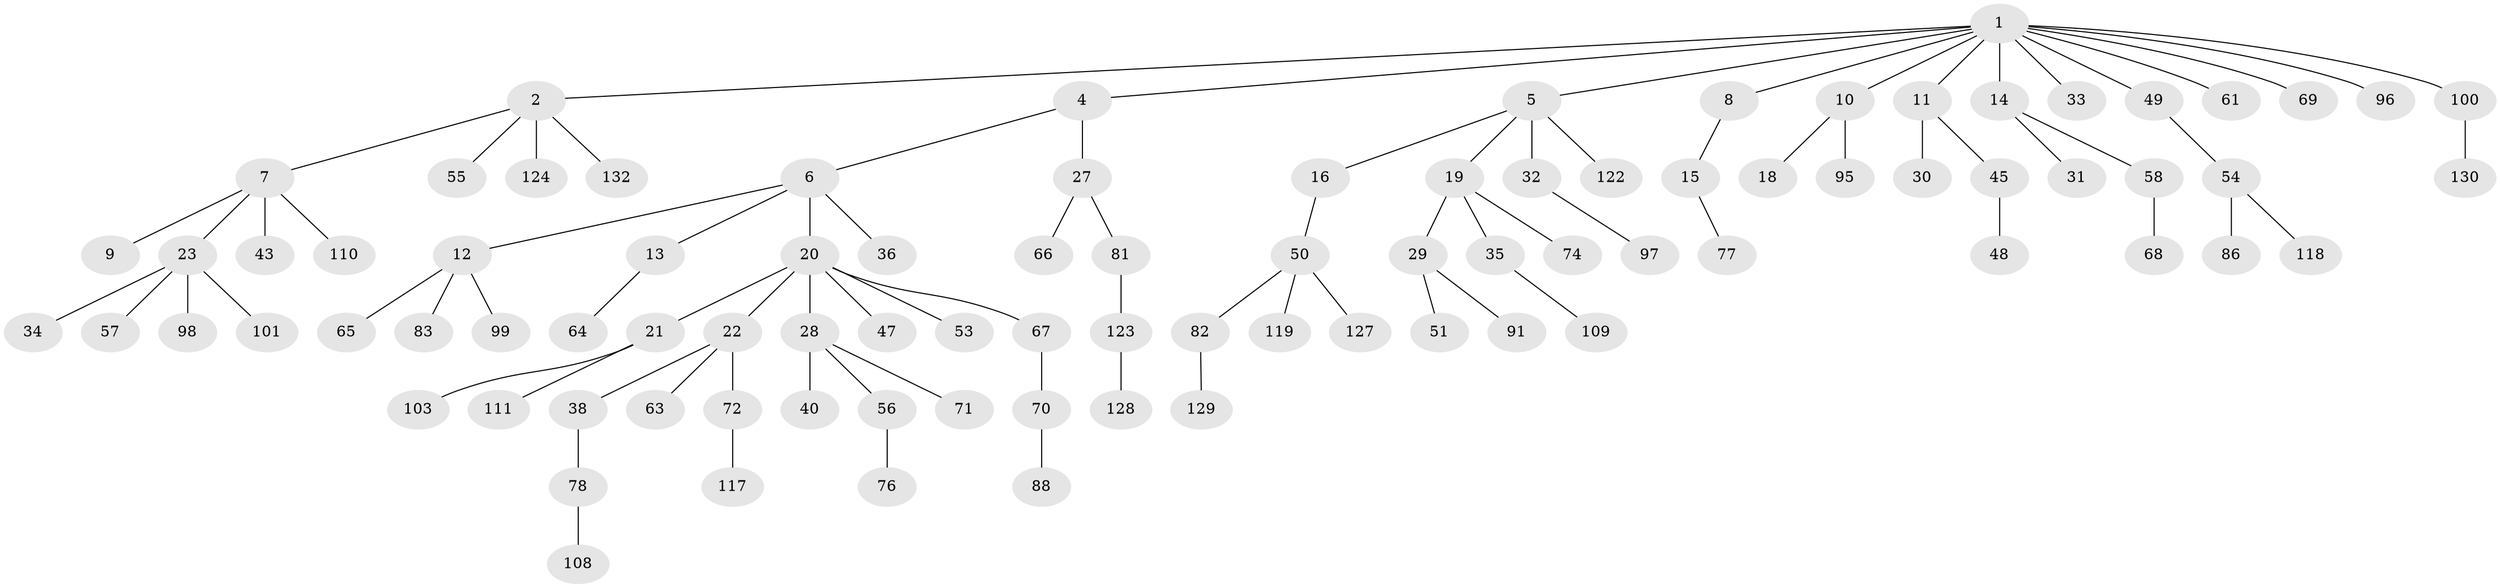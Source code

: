 // original degree distribution, {9: 0.007575757575757576, 5: 0.007575757575757576, 6: 0.022727272727272728, 4: 0.06818181818181818, 2: 0.2727272727272727, 1: 0.48484848484848486, 3: 0.12878787878787878, 7: 0.007575757575757576}
// Generated by graph-tools (version 1.1) at 2025/42/03/06/25 10:42:03]
// undirected, 90 vertices, 89 edges
graph export_dot {
graph [start="1"]
  node [color=gray90,style=filled];
  1 [super="+3"];
  2 [super="+89"];
  4 [super="+26"];
  5 [super="+25"];
  6 [super="+17"];
  7 [super="+42"];
  8;
  9;
  10 [super="+75"];
  11 [super="+37"];
  12;
  13 [super="+39"];
  14 [super="+112"];
  15 [super="+41"];
  16;
  18;
  19 [super="+52"];
  20 [super="+46"];
  21 [super="+79"];
  22 [super="+60"];
  23 [super="+24"];
  27 [super="+102"];
  28 [super="+44"];
  29;
  30 [super="+59"];
  31;
  32 [super="+115"];
  33;
  34 [super="+84"];
  35;
  36;
  38;
  40;
  43;
  45;
  47;
  48;
  49 [super="+116"];
  50 [super="+62"];
  51;
  53 [super="+131"];
  54 [super="+90"];
  55;
  56 [super="+73"];
  57 [super="+92"];
  58 [super="+126"];
  61;
  63;
  64;
  65 [super="+104"];
  66;
  67;
  68 [super="+80"];
  69 [super="+113"];
  70;
  71;
  72 [super="+106"];
  74 [super="+105"];
  76;
  77;
  78 [super="+93"];
  81 [super="+87"];
  82 [super="+107"];
  83 [super="+85"];
  86;
  88 [super="+94"];
  91;
  95;
  96;
  97;
  98 [super="+120"];
  99;
  100;
  101;
  103;
  108;
  109;
  110;
  111 [super="+114"];
  117;
  118;
  119 [super="+121"];
  122 [super="+125"];
  123;
  124;
  127;
  128;
  129;
  130;
  132;
  1 -- 2;
  1 -- 4;
  1 -- 8;
  1 -- 10;
  1 -- 33;
  1 -- 61;
  1 -- 69;
  1 -- 100;
  1 -- 96;
  1 -- 49;
  1 -- 5;
  1 -- 11;
  1 -- 14;
  2 -- 7;
  2 -- 55;
  2 -- 132;
  2 -- 124;
  4 -- 6;
  4 -- 27;
  5 -- 16;
  5 -- 19;
  5 -- 32;
  5 -- 122;
  6 -- 12;
  6 -- 13;
  6 -- 20;
  6 -- 36;
  7 -- 9;
  7 -- 23;
  7 -- 43;
  7 -- 110;
  8 -- 15;
  10 -- 18;
  10 -- 95;
  11 -- 30;
  11 -- 45;
  12 -- 65;
  12 -- 83;
  12 -- 99;
  13 -- 64;
  14 -- 31;
  14 -- 58;
  15 -- 77;
  16 -- 50;
  19 -- 29;
  19 -- 35;
  19 -- 74;
  20 -- 21;
  20 -- 22;
  20 -- 28;
  20 -- 47;
  20 -- 53;
  20 -- 67;
  21 -- 103;
  21 -- 111;
  22 -- 38;
  22 -- 72;
  22 -- 63;
  23 -- 34;
  23 -- 57;
  23 -- 98;
  23 -- 101;
  27 -- 66;
  27 -- 81;
  28 -- 40;
  28 -- 56;
  28 -- 71;
  29 -- 51;
  29 -- 91;
  32 -- 97;
  35 -- 109;
  38 -- 78;
  45 -- 48;
  49 -- 54;
  50 -- 82;
  50 -- 127;
  50 -- 119;
  54 -- 86;
  54 -- 118;
  56 -- 76;
  58 -- 68;
  67 -- 70;
  70 -- 88;
  72 -- 117;
  78 -- 108;
  81 -- 123;
  82 -- 129;
  100 -- 130;
  123 -- 128;
}

